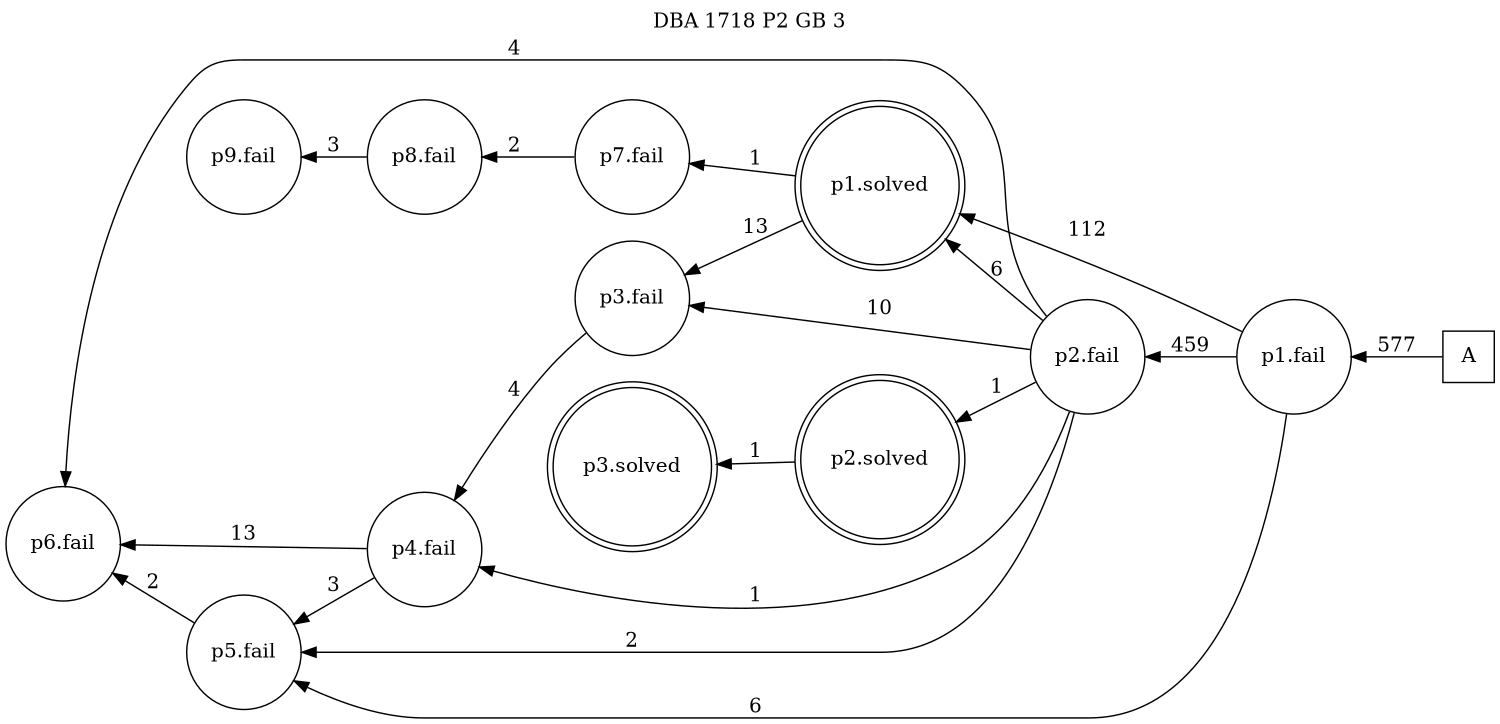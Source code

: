digraph DBA_1718_P2_GB_3_LOW {
labelloc="tl"
label= " DBA 1718 P2 GB 3 "
rankdir="RL";
graph [ size=" 10 , 10 !"]

"A" [shape="square" label="A"]
"p1.fail" [shape="circle" label="p1.fail"]
"p1.solved" [shape="doublecircle" label="p1.solved"]
"p2.fail" [shape="circle" label="p2.fail"]
"p3.fail" [shape="circle" label="p3.fail"]
"p4.fail" [shape="circle" label="p4.fail"]
"p5.fail" [shape="circle" label="p5.fail"]
"p6.fail" [shape="circle" label="p6.fail"]
"p7.fail" [shape="circle" label="p7.fail"]
"p8.fail" [shape="circle" label="p8.fail"]
"p9.fail" [shape="circle" label="p9.fail"]
"p2.solved" [shape="doublecircle" label="p2.solved"]
"p3.solved" [shape="doublecircle" label="p3.solved"]
"A" -> "p1.fail" [ label=577]
"p1.fail" -> "p1.solved" [ label=112]
"p1.fail" -> "p2.fail" [ label=459]
"p1.fail" -> "p5.fail" [ label=6]
"p1.solved" -> "p3.fail" [ label=13]
"p1.solved" -> "p7.fail" [ label=1]
"p2.fail" -> "p1.solved" [ label=6]
"p2.fail" -> "p3.fail" [ label=10]
"p2.fail" -> "p4.fail" [ label=1]
"p2.fail" -> "p5.fail" [ label=2]
"p2.fail" -> "p6.fail" [ label=4]
"p2.fail" -> "p2.solved" [ label=1]
"p3.fail" -> "p4.fail" [ label=4]
"p4.fail" -> "p5.fail" [ label=3]
"p4.fail" -> "p6.fail" [ label=13]
"p5.fail" -> "p6.fail" [ label=2]
"p7.fail" -> "p8.fail" [ label=2]
"p8.fail" -> "p9.fail" [ label=3]
"p2.solved" -> "p3.solved" [ label=1]
}
